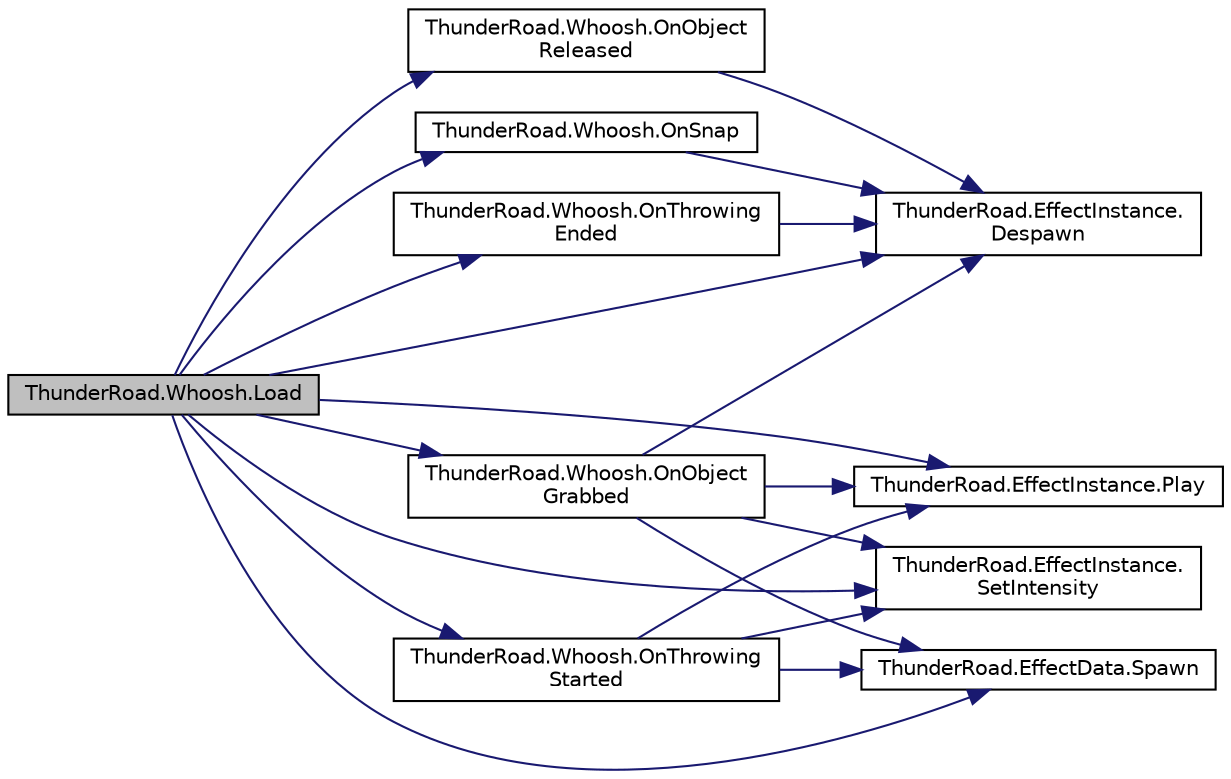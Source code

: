 digraph "ThunderRoad.Whoosh.Load"
{
 // LATEX_PDF_SIZE
  edge [fontname="Helvetica",fontsize="10",labelfontname="Helvetica",labelfontsize="10"];
  node [fontname="Helvetica",fontsize="10",shape=record];
  rankdir="LR";
  Node1 [label="ThunderRoad.Whoosh.Load",height=0.2,width=0.4,color="black", fillcolor="grey75", style="filled", fontcolor="black",tooltip="Loads the specified effect data."];
  Node1 -> Node2 [color="midnightblue",fontsize="10",style="solid",fontname="Helvetica"];
  Node2 [label="ThunderRoad.EffectInstance.\lDespawn",height=0.2,width=0.4,color="black", fillcolor="white", style="filled",URL="$class_thunder_road_1_1_effect_instance.html#ae752a52871151d3abcb2a179a4bf3e1d",tooltip="Despawns this instance."];
  Node1 -> Node3 [color="midnightblue",fontsize="10",style="solid",fontname="Helvetica"];
  Node3 [label="ThunderRoad.Whoosh.OnObject\lGrabbed",height=0.2,width=0.4,color="black", fillcolor="white", style="filled",URL="$class_thunder_road_1_1_whoosh.html#a7cb40fe85dfb92982bd3ab93c4c68bc4",tooltip="Called when [object grabbed]."];
  Node3 -> Node2 [color="midnightblue",fontsize="10",style="solid",fontname="Helvetica"];
  Node3 -> Node4 [color="midnightblue",fontsize="10",style="solid",fontname="Helvetica"];
  Node4 [label="ThunderRoad.EffectInstance.Play",height=0.2,width=0.4,color="black", fillcolor="white", style="filled",URL="$class_thunder_road_1_1_effect_instance.html#a2e1b93aec710be57d9a9014149f0c5d5",tooltip="Plays the specified step custom hash identifier."];
  Node3 -> Node5 [color="midnightblue",fontsize="10",style="solid",fontname="Helvetica"];
  Node5 [label="ThunderRoad.EffectInstance.\lSetIntensity",height=0.2,width=0.4,color="black", fillcolor="white", style="filled",URL="$class_thunder_road_1_1_effect_instance.html#ab4b317e4c00e6212a31d9af69fca4d16",tooltip="Sets the intensity."];
  Node3 -> Node6 [color="midnightblue",fontsize="10",style="solid",fontname="Helvetica"];
  Node6 [label="ThunderRoad.EffectData.Spawn",height=0.2,width=0.4,color="black", fillcolor="white", style="filled",URL="$class_thunder_road_1_1_effect_data.html#a63841dec71870c38eba2dd432ff8878e",tooltip="Spawns the specified parent."];
  Node1 -> Node7 [color="midnightblue",fontsize="10",style="solid",fontname="Helvetica"];
  Node7 [label="ThunderRoad.Whoosh.OnObject\lReleased",height=0.2,width=0.4,color="black", fillcolor="white", style="filled",URL="$class_thunder_road_1_1_whoosh.html#a943d13d09deca9324268bfa15ce9e64b",tooltip="Called when [object released]."];
  Node7 -> Node2 [color="midnightblue",fontsize="10",style="solid",fontname="Helvetica"];
  Node1 -> Node8 [color="midnightblue",fontsize="10",style="solid",fontname="Helvetica"];
  Node8 [label="ThunderRoad.Whoosh.OnSnap",height=0.2,width=0.4,color="black", fillcolor="white", style="filled",URL="$class_thunder_road_1_1_whoosh.html#ae48202297b3d7570ece1ccbd8dc4a287",tooltip="Called when [snap]."];
  Node8 -> Node2 [color="midnightblue",fontsize="10",style="solid",fontname="Helvetica"];
  Node1 -> Node9 [color="midnightblue",fontsize="10",style="solid",fontname="Helvetica"];
  Node9 [label="ThunderRoad.Whoosh.OnThrowing\lEnded",height=0.2,width=0.4,color="black", fillcolor="white", style="filled",URL="$class_thunder_road_1_1_whoosh.html#a0d77541611d531aab03f8010b551f82c",tooltip="Called when [throwing ended]."];
  Node9 -> Node2 [color="midnightblue",fontsize="10",style="solid",fontname="Helvetica"];
  Node1 -> Node10 [color="midnightblue",fontsize="10",style="solid",fontname="Helvetica"];
  Node10 [label="ThunderRoad.Whoosh.OnThrowing\lStarted",height=0.2,width=0.4,color="black", fillcolor="white", style="filled",URL="$class_thunder_road_1_1_whoosh.html#ad4455e7945f3af96d11b2ba8521e6a92",tooltip="Called when [throwing started]."];
  Node10 -> Node4 [color="midnightblue",fontsize="10",style="solid",fontname="Helvetica"];
  Node10 -> Node5 [color="midnightblue",fontsize="10",style="solid",fontname="Helvetica"];
  Node10 -> Node6 [color="midnightblue",fontsize="10",style="solid",fontname="Helvetica"];
  Node1 -> Node4 [color="midnightblue",fontsize="10",style="solid",fontname="Helvetica"];
  Node1 -> Node5 [color="midnightblue",fontsize="10",style="solid",fontname="Helvetica"];
  Node1 -> Node6 [color="midnightblue",fontsize="10",style="solid",fontname="Helvetica"];
}
